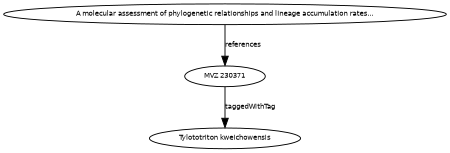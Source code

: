 digraph G {
size="3,3";
node [fontsize=7, fontname="Helvetica"];
edge [fontsize=7, fontname="Helvetica"];
node0 [label="MVZ 230371", width=0.27433100247,height=0.27433100247];
node1 [label="A molecular assessment of phylogenetic relationships and lineage accumulation rates...", width=0.27433100247,height=0.27433100247];
node2 [label="Tylototriton kweichowensis", width=0.27433100247,height=0.27433100247];
node1 -> node0 [label="references"];
node0 -> node2 [label="taggedWithTag"];
}

